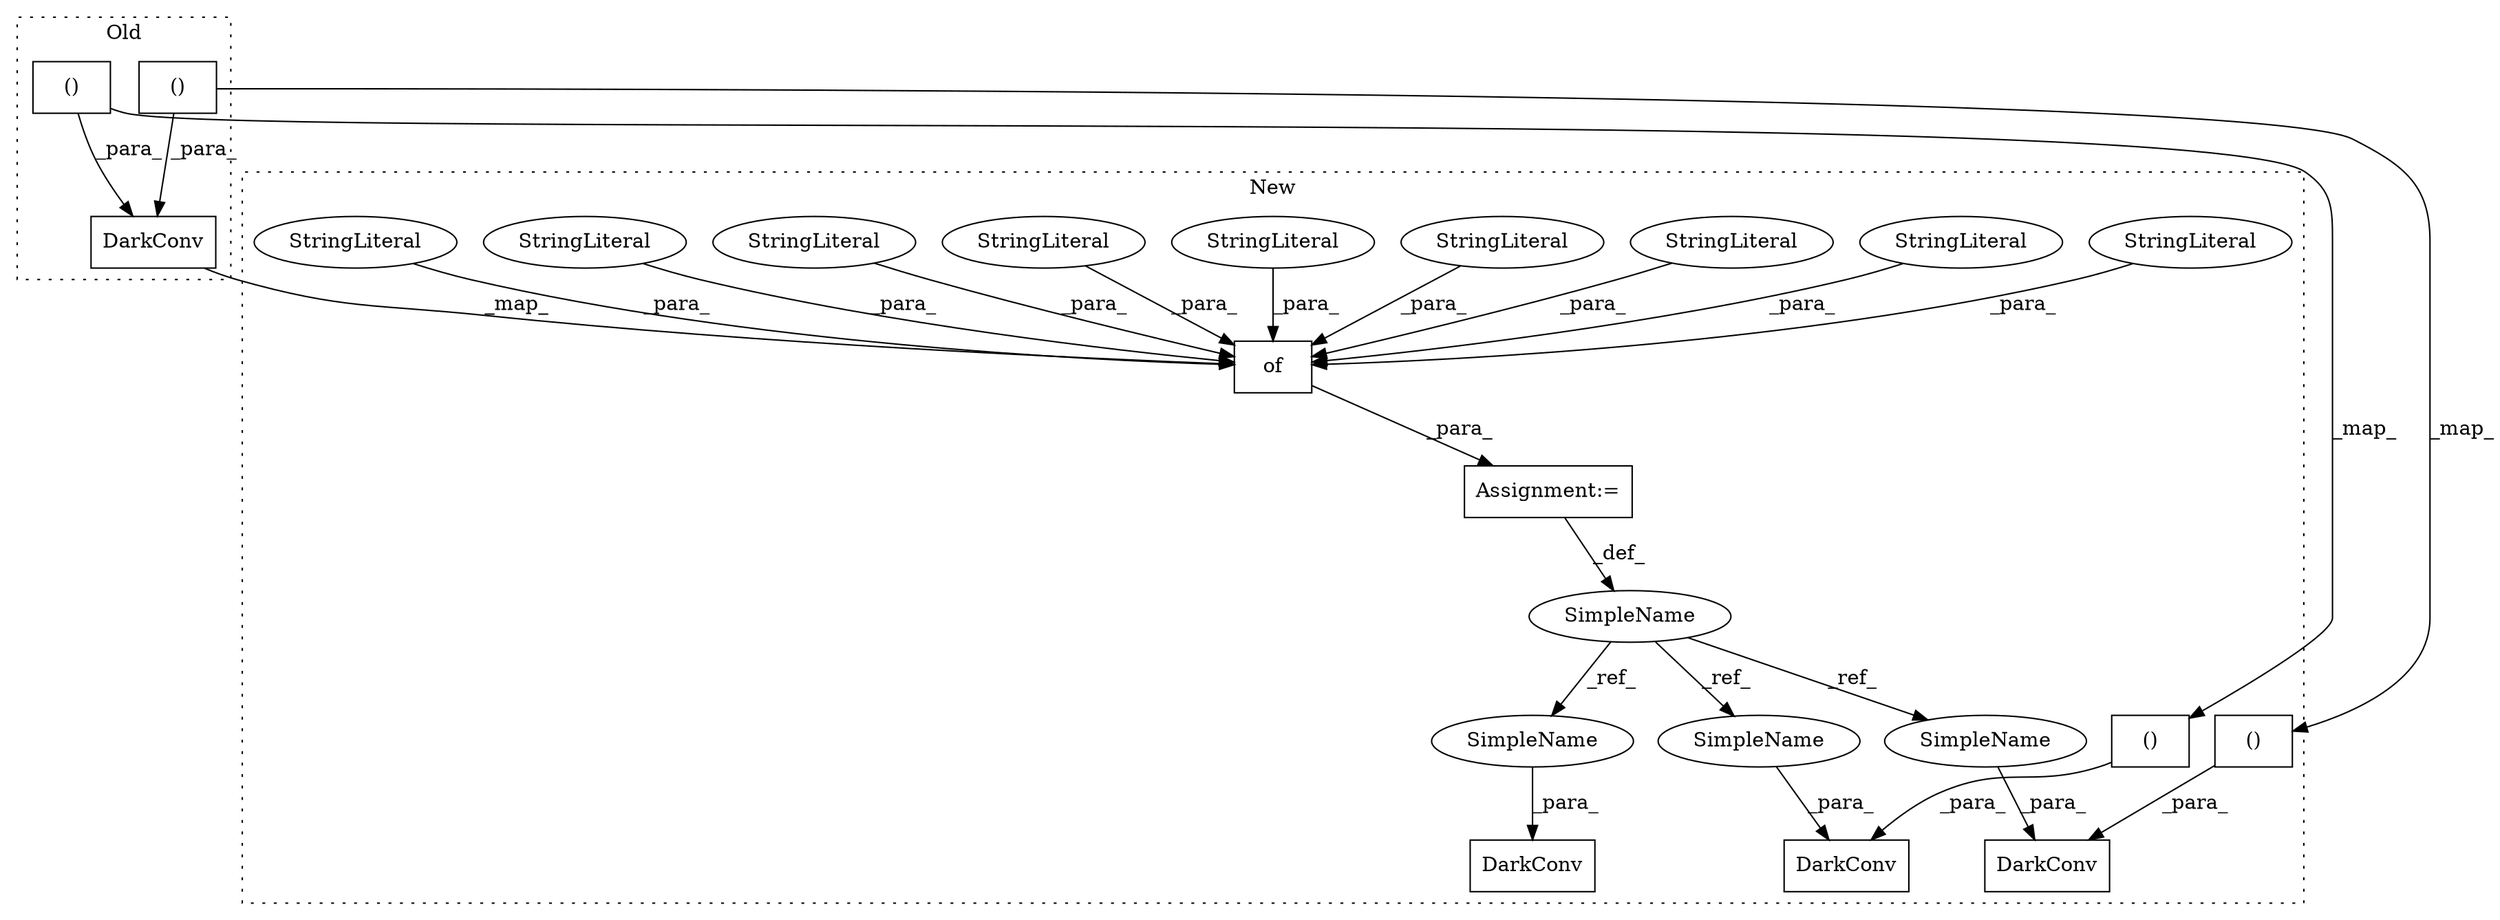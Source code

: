 digraph G {
subgraph cluster0 {
1 [label="DarkConv" a="32" s="8881,9173" l="9,1" shape="box"];
6 [label="()" a="106" s="8931" l="15" shape="box"];
10 [label="()" a="106" s="8909" l="15" shape="box"];
label = "Old";
style="dotted";
}
subgraph cluster1 {
2 [label="of" a="32" s="8761,9154" l="3,1" shape="box"];
3 [label="DarkConv" a="32" s="9178,9267" l="9,1" shape="box"];
4 [label="SimpleName" a="42" s="8741" l="15" shape="ellipse"];
5 [label="DarkConv" a="32" s="9756,9845" l="9,1" shape="box"];
7 [label="()" a="106" s="9806" l="15" shape="box"];
8 [label="StringLiteral" a="45" s="9008" l="14" shape="ellipse"];
9 [label="()" a="106" s="9206" l="15" shape="box"];
11 [label="StringLiteral" a="45" s="8942" l="13" shape="ellipse"];
12 [label="StringLiteral" a="45" s="8974" l="15" shape="ellipse"];
13 [label="StringLiteral" a="45" s="8764" l="10" shape="ellipse"];
14 [label="StringLiteral" a="45" s="8790" l="20" shape="ellipse"];
15 [label="StringLiteral" a="45" s="9042" l="12" shape="ellipse"];
16 [label="StringLiteral" a="45" s="9077" l="20" shape="ellipse"];
17 [label="StringLiteral" a="45" s="8836" l="18" shape="ellipse"];
18 [label="StringLiteral" a="45" s="8878" l="18" shape="ellipse"];
19 [label="Assignment:=" a="7" s="8756" l="1" shape="box"];
20 [label="DarkConv" a="32" s="9639,9732" l="9,1" shape="box"];
21 [label="SimpleName" a="42" s="9717" l="15" shape="ellipse"];
22 [label="SimpleName" a="42" s="9252" l="15" shape="ellipse"];
23 [label="SimpleName" a="42" s="9830" l="15" shape="ellipse"];
label = "New";
style="dotted";
}
1 -> 2 [label="_map_"];
2 -> 19 [label="_para_"];
4 -> 21 [label="_ref_"];
4 -> 22 [label="_ref_"];
4 -> 23 [label="_ref_"];
6 -> 7 [label="_map_"];
6 -> 1 [label="_para_"];
7 -> 5 [label="_para_"];
8 -> 2 [label="_para_"];
9 -> 3 [label="_para_"];
10 -> 1 [label="_para_"];
10 -> 9 [label="_map_"];
11 -> 2 [label="_para_"];
12 -> 2 [label="_para_"];
13 -> 2 [label="_para_"];
14 -> 2 [label="_para_"];
15 -> 2 [label="_para_"];
16 -> 2 [label="_para_"];
17 -> 2 [label="_para_"];
18 -> 2 [label="_para_"];
19 -> 4 [label="_def_"];
21 -> 20 [label="_para_"];
22 -> 3 [label="_para_"];
23 -> 5 [label="_para_"];
}
